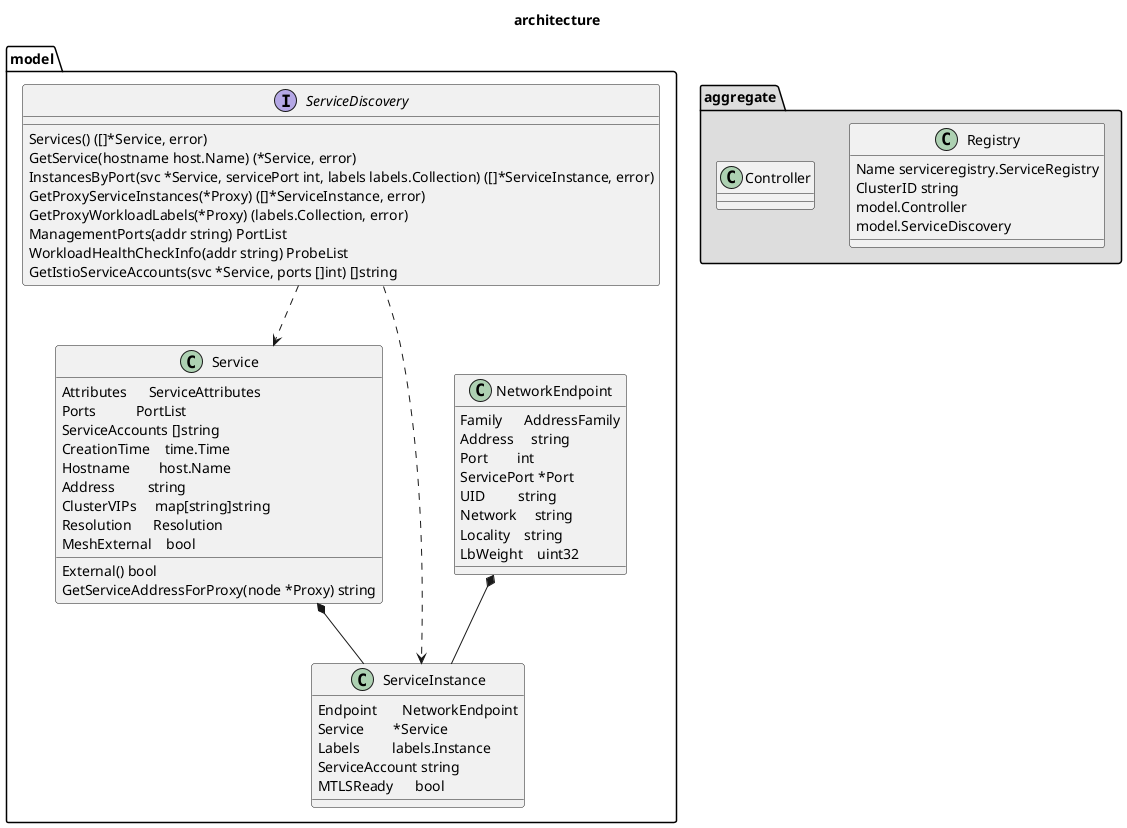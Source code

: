 @startuml
title architecture
package model {
	class Service {
		Attributes      ServiceAttributes
		Ports           PortList
		ServiceAccounts []string
		CreationTime    time.Time
		Hostname        host.Name
		Address         string
		ClusterVIPs     map[string]string
		Resolution      Resolution
		MeshExternal    bool

		External() bool
		GetServiceAddressForProxy(node *Proxy) string
	}

	class NetworkEndpoint {
		Family      AddressFamily
		Address     string
		Port        int
		ServicePort *Port
		UID         string
		Network     string
		Locality    string
		LbWeight    uint32
	}

	class ServiceInstance {
		Endpoint       NetworkEndpoint
		Service        *Service
		Labels         labels.Instance
		ServiceAccount string
		MTLSReady      bool
	}
	Service *-- ServiceInstance
	NetworkEndpoint *-- ServiceInstance

	interface ServiceDiscovery {
		Services() ([]*Service, error)
		GetService(hostname host.Name) (*Service, error)
		InstancesByPort(svc *Service, servicePort int, labels labels.Collection) ([]*ServiceInstance, error)
		GetProxyServiceInstances(*Proxy) ([]*ServiceInstance, error)
		GetProxyWorkloadLabels(*Proxy) (labels.Collection, error)
		ManagementPorts(addr string) PortList
		WorkloadHealthCheckInfo(addr string) ProbeList
		GetIstioServiceAccounts(svc *Service, ports []int) []string
	}
	ServiceDiscovery ..> ServiceInstance
	ServiceDiscovery ..> Service
}

package aggregate #DDDDDD {
	class Registry {
		Name serviceregistry.ServiceRegistry
		ClusterID string
		model.Controller
		model.ServiceDiscovery
	}

	class Controller {

	}
}
@enduml
